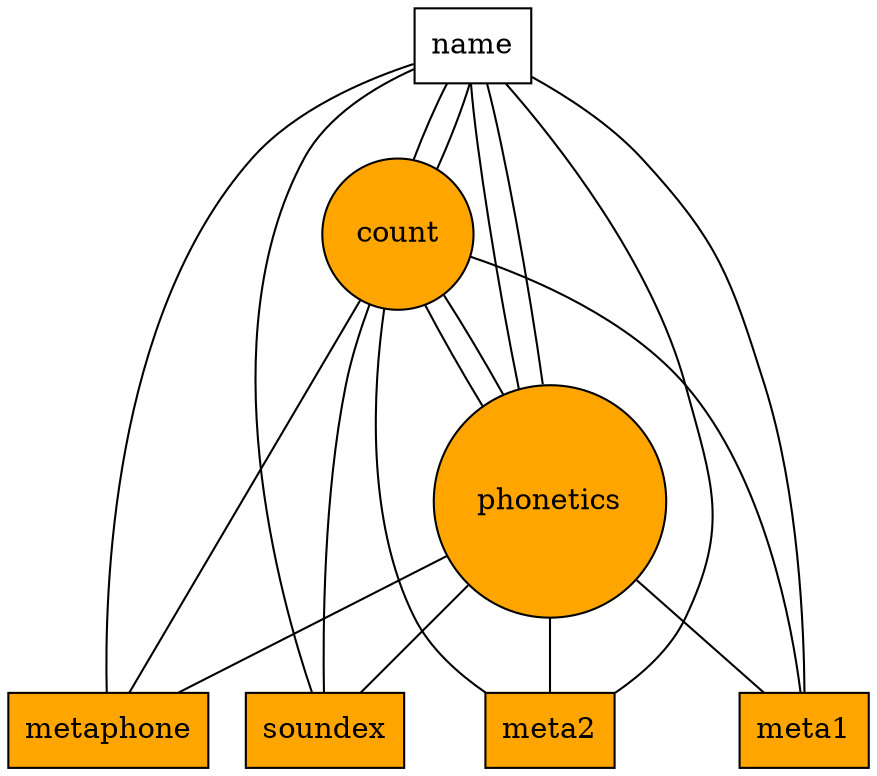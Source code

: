 graph ER {
	node [shape=box]
	name
	node [fillcolor=orange shape=circle style=filled]
	count
		count -- name [len=5.0]
	node [fillcolor=orange shape=circle style=filled]
	phonetics
		phonetics -- name [len=8.0]
	node [shape=box]
	count
	node [fillcolor=orange shape=circle style=filled]
	name
		name -- count [len=5.0]
	node [fillcolor=orange shape=circle style=filled]
	phonetics
		phonetics -- count [len=7.0]
	node [shape=box]
	phonetics
	node [fillcolor=orange shape=circle style=filled]
	name
		name -- phonetics [len=8.0]
	node [fillcolor=orange shape=circle style=filled]
	count
		count -- phonetics [len=7.0]
	node [shape=box]
	metaphone
	node [fillcolor=orange shape=circle style=filled]
	name
		name -- metaphone [len=7.0]
	node [fillcolor=orange shape=circle style=filled]
	count
		count -- metaphone [len=8.0]
	node [fillcolor=orange shape=circle style=filled]
	phonetics
		phonetics -- metaphone [len=8.0]
	node [shape=box]
	meta1
	node [fillcolor=orange shape=circle style=filled]
	name
		name -- meta1 [len=5.0]
	node [fillcolor=orange shape=circle style=filled]
	count
		count -- meta1 [len=5.0]
	node [fillcolor=orange shape=circle style=filled]
	phonetics
		phonetics -- meta1 [len=7.0]
	node [shape=box]
	meta2
	node [fillcolor=orange shape=circle style=filled]
	name
		name -- meta2 [len=5.0]
	node [fillcolor=orange shape=circle style=filled]
	count
		count -- meta2 [len=5.0]
	node [fillcolor=orange shape=circle style=filled]
	phonetics
		phonetics -- meta2 [len=7.0]
	node [shape=box]
	soundex
	node [fillcolor=orange shape=circle style=filled]
	name
		name -- soundex [len=6.0]
	node [fillcolor=orange shape=circle style=filled]
	count
		count -- soundex [len=4.0]
	node [fillcolor=orange shape=circle style=filled]
	phonetics
		phonetics -- soundex [len=8.0]
}